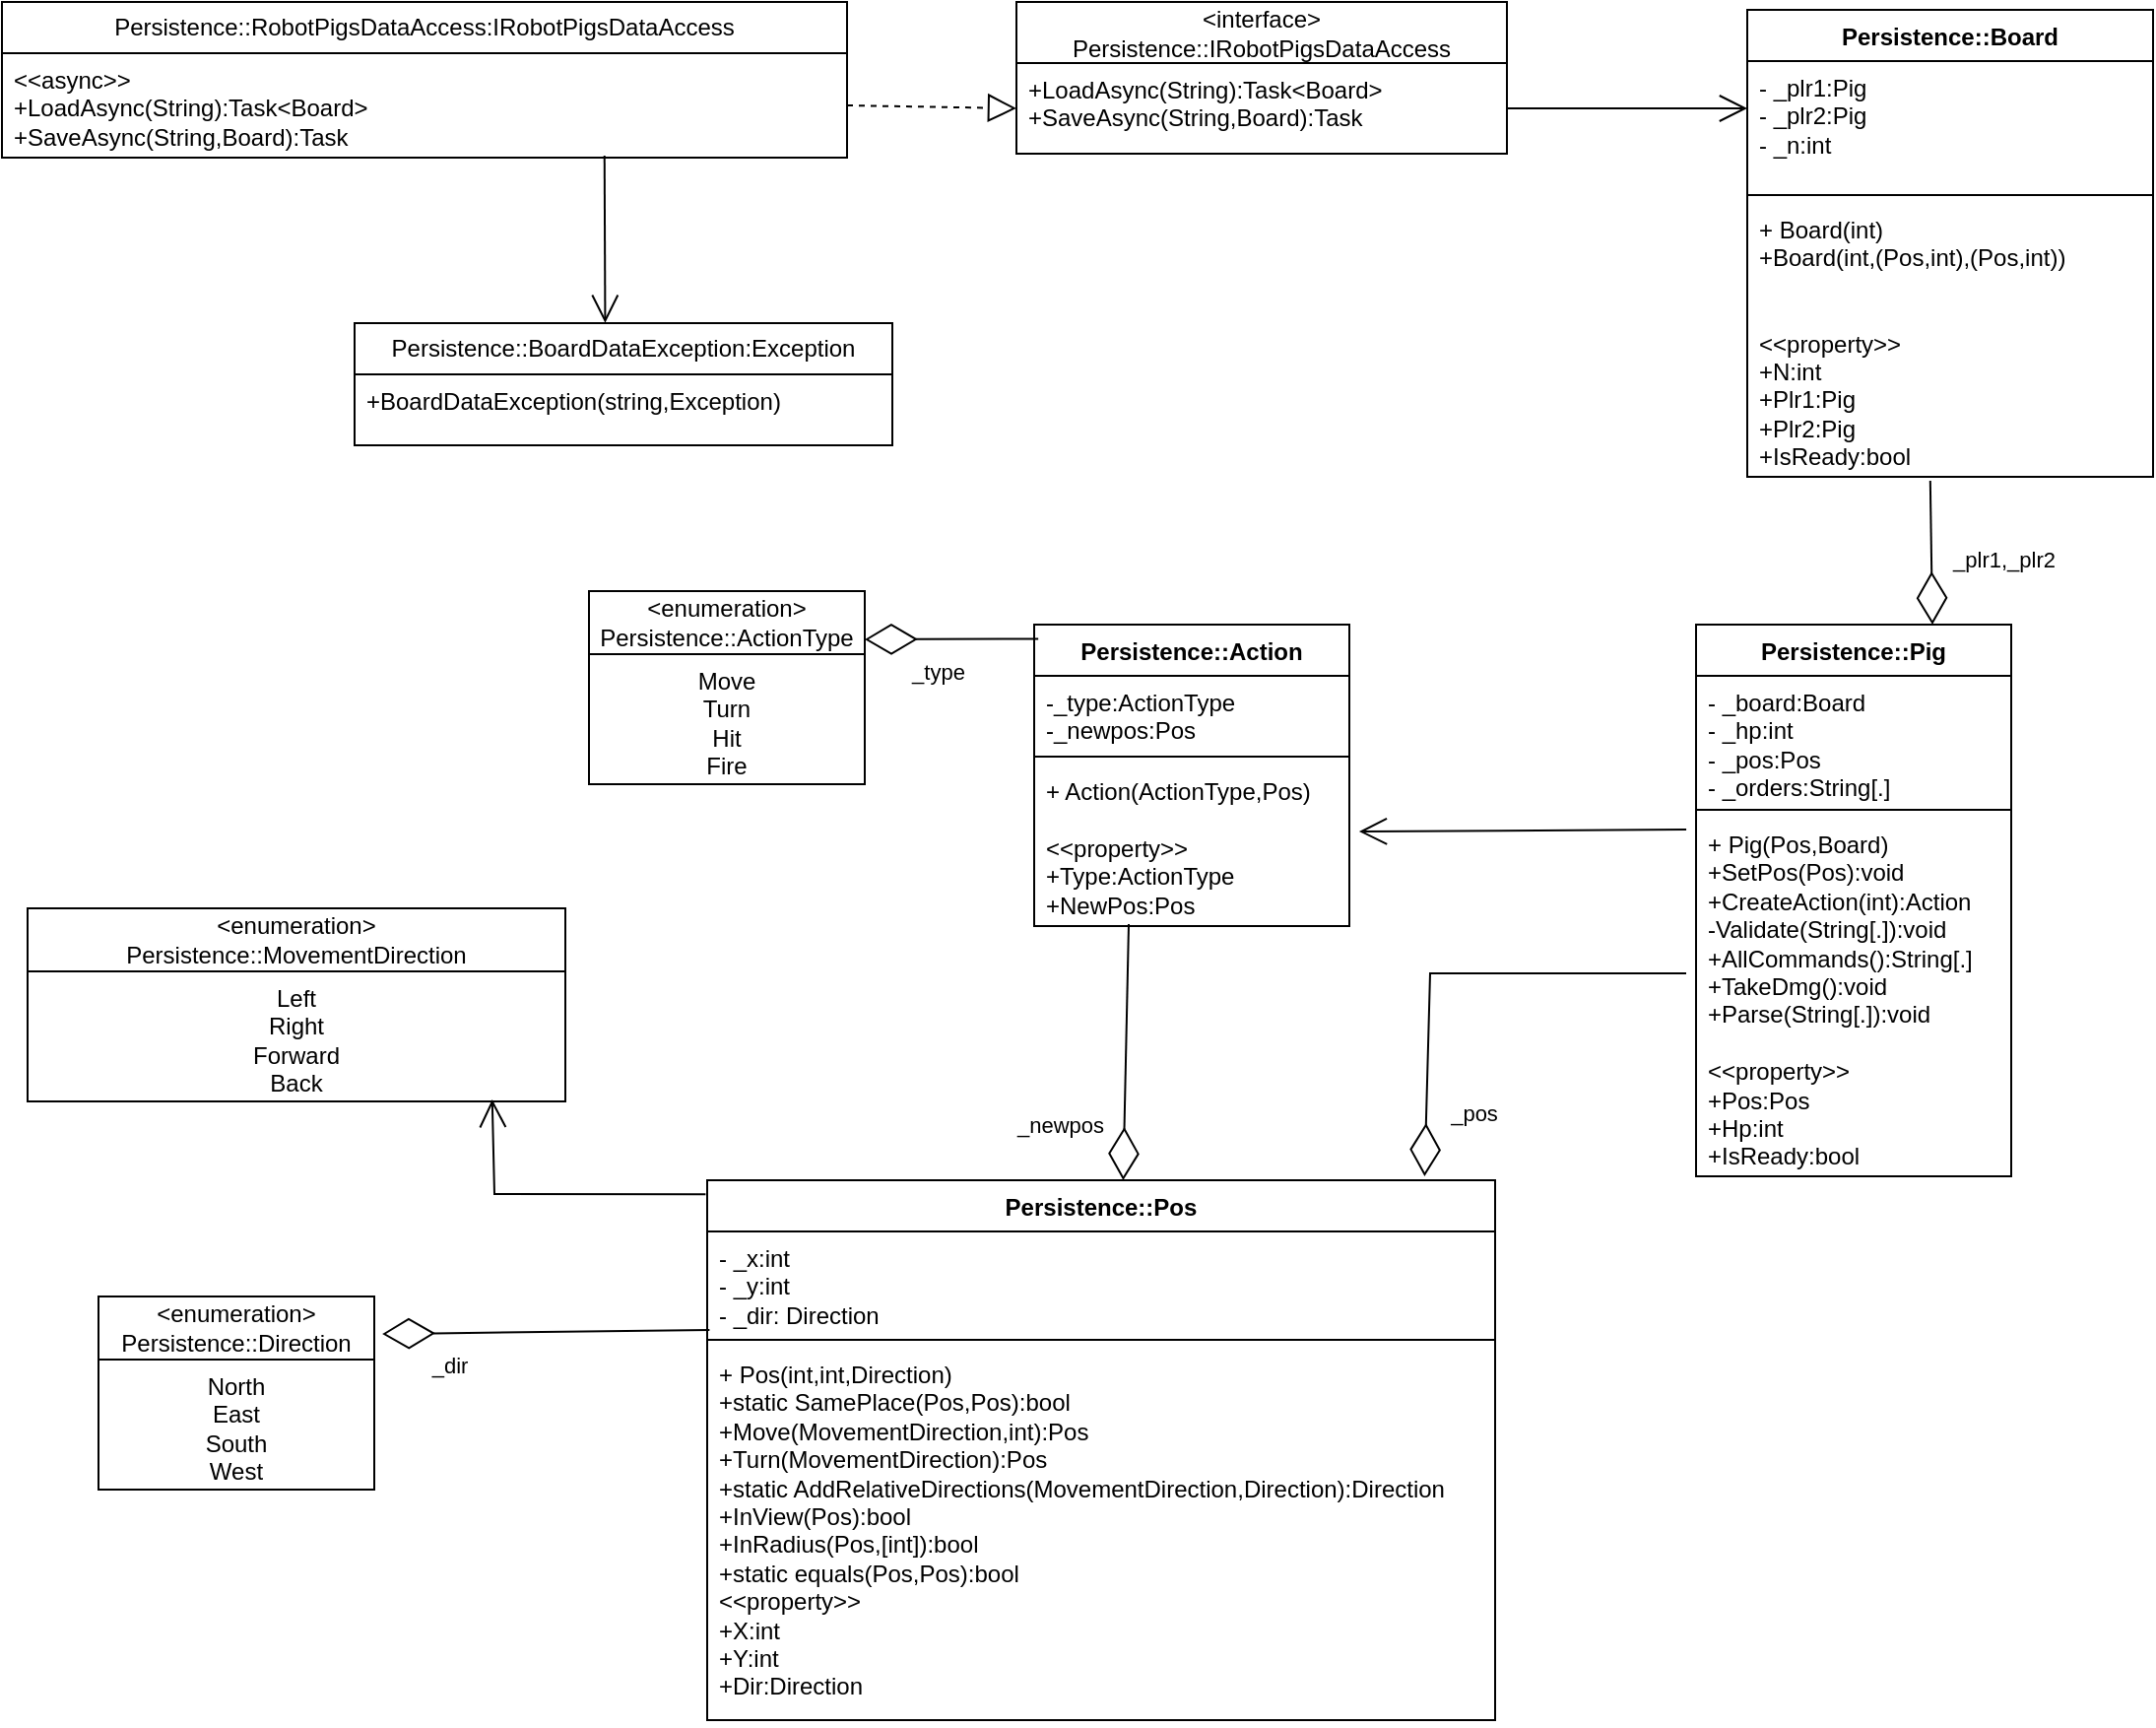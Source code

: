<mxfile version="22.1.3" type="device">
  <diagram id="C5RBs43oDa-KdzZeNtuy" name="Page-1">
    <mxGraphModel dx="1560" dy="1016" grid="0" gridSize="10" guides="1" tooltips="1" connect="1" arrows="1" fold="1" page="1" pageScale="1" pageWidth="827" pageHeight="1169" math="0" shadow="0">
      <root>
        <mxCell id="WIyWlLk6GJQsqaUBKTNV-0" />
        <mxCell id="WIyWlLk6GJQsqaUBKTNV-1" parent="WIyWlLk6GJQsqaUBKTNV-0" />
        <mxCell id="380VDxpQ8Sr3hK74BQXG-25" value="Persistence::Pig" style="swimlane;fontStyle=1;align=center;verticalAlign=top;childLayout=stackLayout;horizontal=1;startSize=26;horizontalStack=0;resizeParent=1;resizeParentMax=0;resizeLast=0;collapsible=1;marginBottom=0;whiteSpace=wrap;html=1;" parent="WIyWlLk6GJQsqaUBKTNV-1" vertex="1">
          <mxGeometry x="915" y="1054" width="160" height="280" as="geometry" />
        </mxCell>
        <mxCell id="380VDxpQ8Sr3hK74BQXG-26" value="&lt;div&gt;- _board:Board&lt;/div&gt;&lt;div&gt;- _hp:int&lt;/div&gt;&lt;div&gt;- _pos:Pos&lt;/div&gt;&lt;div&gt;- _orders:String[.]&lt;br&gt;&lt;/div&gt;&lt;div&gt;&lt;br&gt;&lt;/div&gt;" style="text;strokeColor=none;fillColor=none;align=left;verticalAlign=top;spacingLeft=4;spacingRight=4;overflow=hidden;rotatable=0;points=[[0,0.5],[1,0.5]];portConstraint=eastwest;whiteSpace=wrap;html=1;" parent="380VDxpQ8Sr3hK74BQXG-25" vertex="1">
          <mxGeometry y="26" width="160" height="64" as="geometry" />
        </mxCell>
        <mxCell id="380VDxpQ8Sr3hK74BQXG-27" value="" style="line;strokeWidth=1;fillColor=none;align=left;verticalAlign=middle;spacingTop=-1;spacingLeft=3;spacingRight=3;rotatable=0;labelPosition=right;points=[];portConstraint=eastwest;strokeColor=inherit;" parent="380VDxpQ8Sr3hK74BQXG-25" vertex="1">
          <mxGeometry y="90" width="160" height="8" as="geometry" />
        </mxCell>
        <mxCell id="380VDxpQ8Sr3hK74BQXG-28" value="&lt;div&gt;+ Pig(Pos,Board)&lt;/div&gt;&lt;div&gt;+SetPos(Pos):void&lt;/div&gt;&lt;div&gt;+CreateAction(int):Action&lt;/div&gt;&lt;div&gt;-Validate(String[.]):void&lt;/div&gt;&lt;div&gt;+AllCommands():String[.]&lt;/div&gt;&lt;div&gt;+TakeDmg():void&lt;/div&gt;&lt;div&gt;+Parse(String[.]):void&lt;/div&gt;&lt;div&gt;&lt;br&gt;&lt;/div&gt;&lt;div&gt;&amp;lt;&amp;lt;property&amp;gt;&amp;gt;&lt;/div&gt;&lt;div&gt;+Pos:Pos&lt;/div&gt;&lt;div&gt;+Hp:int&lt;/div&gt;&lt;div&gt;+IsReady:bool&lt;br&gt;&lt;/div&gt;" style="text;strokeColor=none;fillColor=none;align=left;verticalAlign=top;spacingLeft=4;spacingRight=4;overflow=hidden;rotatable=0;points=[[0,0.5],[1,0.5]];portConstraint=eastwest;whiteSpace=wrap;html=1;" parent="380VDxpQ8Sr3hK74BQXG-25" vertex="1">
          <mxGeometry y="98" width="160" height="182" as="geometry" />
        </mxCell>
        <mxCell id="380VDxpQ8Sr3hK74BQXG-29" value="Persistence::Action" style="swimlane;fontStyle=1;align=center;verticalAlign=top;childLayout=stackLayout;horizontal=1;startSize=26;horizontalStack=0;resizeParent=1;resizeParentMax=0;resizeLast=0;collapsible=1;marginBottom=0;whiteSpace=wrap;html=1;" parent="WIyWlLk6GJQsqaUBKTNV-1" vertex="1">
          <mxGeometry x="579" y="1054" width="160" height="153" as="geometry" />
        </mxCell>
        <mxCell id="380VDxpQ8Sr3hK74BQXG-124" value="&lt;div&gt;-_type:ActionType&lt;/div&gt;&lt;div&gt;-_newpos:Pos&lt;/div&gt;" style="text;strokeColor=none;fillColor=none;align=left;verticalAlign=top;spacingLeft=4;spacingRight=4;overflow=hidden;rotatable=0;points=[[0,0.5],[1,0.5]];portConstraint=eastwest;whiteSpace=wrap;html=1;" parent="380VDxpQ8Sr3hK74BQXG-29" vertex="1">
          <mxGeometry y="26" width="160" height="37" as="geometry" />
        </mxCell>
        <mxCell id="380VDxpQ8Sr3hK74BQXG-31" value="" style="line;strokeWidth=1;fillColor=none;align=left;verticalAlign=middle;spacingTop=-1;spacingLeft=3;spacingRight=3;rotatable=0;labelPosition=right;points=[];portConstraint=eastwest;strokeColor=inherit;" parent="380VDxpQ8Sr3hK74BQXG-29" vertex="1">
          <mxGeometry y="63" width="160" height="8" as="geometry" />
        </mxCell>
        <mxCell id="380VDxpQ8Sr3hK74BQXG-32" value="&lt;div&gt;+ Action(ActionType,Pos)&lt;/div&gt;&lt;div&gt;&lt;br&gt;&lt;/div&gt;&lt;div&gt;&amp;lt;&amp;lt;property&amp;gt;&amp;gt;&lt;/div&gt;&lt;div&gt;+Type:ActionType&lt;/div&gt;&lt;div&gt;+NewPos:Pos&lt;/div&gt;" style="text;strokeColor=none;fillColor=none;align=left;verticalAlign=top;spacingLeft=4;spacingRight=4;overflow=hidden;rotatable=0;points=[[0,0.5],[1,0.5]];portConstraint=eastwest;whiteSpace=wrap;html=1;" parent="380VDxpQ8Sr3hK74BQXG-29" vertex="1">
          <mxGeometry y="71" width="160" height="82" as="geometry" />
        </mxCell>
        <mxCell id="380VDxpQ8Sr3hK74BQXG-37" value="&lt;div&gt;&amp;lt;enumeration&amp;gt;&lt;/div&gt;&lt;div&gt;Persistence::ActionType&lt;br&gt;&lt;/div&gt;" style="swimlane;fontStyle=0;childLayout=stackLayout;horizontal=1;startSize=32;fillColor=none;horizontalStack=0;resizeParent=1;resizeParentMax=0;resizeLast=0;collapsible=1;marginBottom=0;whiteSpace=wrap;html=1;" parent="WIyWlLk6GJQsqaUBKTNV-1" vertex="1">
          <mxGeometry x="353" y="1037" width="140" height="98" as="geometry" />
        </mxCell>
        <mxCell id="380VDxpQ8Sr3hK74BQXG-38" value="&lt;div align=&quot;center&quot;&gt;Move&lt;/div&gt;&lt;div align=&quot;center&quot;&gt;Turn&lt;/div&gt;&lt;div align=&quot;center&quot;&gt;Hit&lt;/div&gt;&lt;div align=&quot;center&quot;&gt;Fire&lt;br&gt;&lt;/div&gt;" style="text;strokeColor=none;fillColor=none;align=center;verticalAlign=top;spacingLeft=4;spacingRight=4;overflow=hidden;rotatable=0;points=[[0,0.5],[1,0.5]];portConstraint=eastwest;whiteSpace=wrap;html=1;" parent="380VDxpQ8Sr3hK74BQXG-37" vertex="1">
          <mxGeometry y="32" width="140" height="66" as="geometry" />
        </mxCell>
        <mxCell id="380VDxpQ8Sr3hK74BQXG-42" value="" style="endArrow=open;endFill=1;endSize=12;html=1;rounded=0;exitX=-0.031;exitY=0.033;exitDx=0;exitDy=0;exitPerimeter=0;entryX=1.031;entryY=0.415;entryDx=0;entryDy=0;entryPerimeter=0;" parent="WIyWlLk6GJQsqaUBKTNV-1" source="380VDxpQ8Sr3hK74BQXG-28" target="380VDxpQ8Sr3hK74BQXG-32" edge="1">
          <mxGeometry width="160" relative="1" as="geometry">
            <mxPoint x="507" y="816" as="sourcePoint" />
            <mxPoint x="759" y="1064" as="targetPoint" />
          </mxGeometry>
        </mxCell>
        <mxCell id="380VDxpQ8Sr3hK74BQXG-44" value="Persistence::Pos" style="swimlane;fontStyle=1;align=center;verticalAlign=top;childLayout=stackLayout;horizontal=1;startSize=26;horizontalStack=0;resizeParent=1;resizeParentMax=0;resizeLast=0;collapsible=1;marginBottom=0;whiteSpace=wrap;html=1;" parent="WIyWlLk6GJQsqaUBKTNV-1" vertex="1">
          <mxGeometry x="413.0" y="1336" width="400" height="274" as="geometry" />
        </mxCell>
        <mxCell id="380VDxpQ8Sr3hK74BQXG-45" value="&lt;div&gt;- _x:int&lt;/div&gt;&lt;div&gt;- _y:int&lt;/div&gt;&lt;div&gt;- _dir: Direction&lt;br&gt;&lt;/div&gt;" style="text;strokeColor=none;fillColor=none;align=left;verticalAlign=top;spacingLeft=4;spacingRight=4;overflow=hidden;rotatable=0;points=[[0,0.5],[1,0.5]];portConstraint=eastwest;whiteSpace=wrap;html=1;" parent="380VDxpQ8Sr3hK74BQXG-44" vertex="1">
          <mxGeometry y="26" width="400" height="51" as="geometry" />
        </mxCell>
        <mxCell id="380VDxpQ8Sr3hK74BQXG-46" value="" style="line;strokeWidth=1;fillColor=none;align=left;verticalAlign=middle;spacingTop=-1;spacingLeft=3;spacingRight=3;rotatable=0;labelPosition=right;points=[];portConstraint=eastwest;strokeColor=inherit;" parent="380VDxpQ8Sr3hK74BQXG-44" vertex="1">
          <mxGeometry y="77" width="400" height="8" as="geometry" />
        </mxCell>
        <mxCell id="380VDxpQ8Sr3hK74BQXG-47" value="&lt;div&gt;+ Pos(int,int,Direction)&lt;/div&gt;&lt;div&gt;+static SamePlace(Pos,Pos):bool&lt;/div&gt;&lt;div&gt;+Move(MovementDirection,int):Pos&lt;/div&gt;&lt;div&gt;+Turn(MovementDirection):Pos&lt;/div&gt;&lt;div&gt;+static AddRelativeDirections(MovementDirection,Direction):Direction&lt;/div&gt;&lt;div&gt;+InView(Pos):bool&lt;/div&gt;&lt;div&gt;+InRadius(Pos,[int]):bool&lt;/div&gt;&lt;div&gt;+static equals(Pos,Pos):bool&lt;br&gt;&lt;/div&gt;&lt;div&gt;&amp;lt;&amp;lt;property&amp;gt;&amp;gt;&lt;/div&gt;&lt;div&gt;+X:int&lt;/div&gt;&lt;div&gt;+Y:int&lt;/div&gt;&lt;div&gt;+Dir:Direction&lt;br&gt;&lt;/div&gt;" style="text;strokeColor=none;fillColor=none;align=left;verticalAlign=top;spacingLeft=4;spacingRight=4;overflow=hidden;rotatable=0;points=[[0,0.5],[1,0.5]];portConstraint=eastwest;whiteSpace=wrap;html=1;" parent="380VDxpQ8Sr3hK74BQXG-44" vertex="1">
          <mxGeometry y="85" width="400" height="189" as="geometry" />
        </mxCell>
        <mxCell id="380VDxpQ8Sr3hK74BQXG-52" value="&lt;div&gt;&amp;lt;enumeration&amp;gt;&lt;/div&gt;&lt;div&gt;Persistence::MovementDirection&lt;br&gt;&lt;/div&gt;" style="swimlane;fontStyle=0;childLayout=stackLayout;horizontal=1;startSize=32;fillColor=none;horizontalStack=0;resizeParent=1;resizeParentMax=0;resizeLast=0;collapsible=1;marginBottom=0;whiteSpace=wrap;html=1;" parent="WIyWlLk6GJQsqaUBKTNV-1" vertex="1">
          <mxGeometry x="68" y="1198" width="273" height="98" as="geometry" />
        </mxCell>
        <mxCell id="380VDxpQ8Sr3hK74BQXG-53" value="&lt;div&gt;Left&lt;/div&gt;&lt;div&gt;Right&lt;/div&gt;&lt;div&gt;Forward&lt;/div&gt;&lt;div&gt;Back&lt;br&gt;&lt;/div&gt;" style="text;strokeColor=none;fillColor=none;align=center;verticalAlign=top;spacingLeft=4;spacingRight=4;overflow=hidden;rotatable=0;points=[[0,0.5],[1,0.5]];portConstraint=eastwest;whiteSpace=wrap;html=1;" parent="380VDxpQ8Sr3hK74BQXG-52" vertex="1">
          <mxGeometry y="32" width="273" height="66" as="geometry" />
        </mxCell>
        <mxCell id="380VDxpQ8Sr3hK74BQXG-54" value="&lt;div&gt;&amp;lt;enumeration&amp;gt;&lt;/div&gt;&lt;div&gt;Persistence::Direction&lt;br&gt;&lt;/div&gt;" style="swimlane;fontStyle=0;childLayout=stackLayout;horizontal=1;startSize=32;fillColor=none;horizontalStack=0;resizeParent=1;resizeParentMax=0;resizeLast=0;collapsible=1;marginBottom=0;whiteSpace=wrap;html=1;" parent="WIyWlLk6GJQsqaUBKTNV-1" vertex="1">
          <mxGeometry x="104" y="1395" width="140" height="98" as="geometry">
            <mxRectangle x="766" y="827" width="119" height="41" as="alternateBounds" />
          </mxGeometry>
        </mxCell>
        <mxCell id="380VDxpQ8Sr3hK74BQXG-55" value="&lt;div&gt;North&lt;/div&gt;&lt;div&gt;East&lt;/div&gt;&lt;div&gt;South&lt;/div&gt;&lt;div&gt;West&lt;br&gt;&lt;/div&gt;" style="text;strokeColor=none;fillColor=none;align=center;verticalAlign=top;spacingLeft=4;spacingRight=4;overflow=hidden;rotatable=0;points=[[0,0.5],[1,0.5]];portConstraint=eastwest;whiteSpace=wrap;html=1;" parent="380VDxpQ8Sr3hK74BQXG-54" vertex="1">
          <mxGeometry y="32" width="140" height="66" as="geometry" />
        </mxCell>
        <mxCell id="380VDxpQ8Sr3hK74BQXG-57" value="" style="endArrow=open;endFill=1;endSize=12;html=1;rounded=0;exitX=-0.002;exitY=0.026;exitDx=0;exitDy=0;exitPerimeter=0;entryX=0.864;entryY=0.985;entryDx=0;entryDy=0;entryPerimeter=0;" parent="WIyWlLk6GJQsqaUBKTNV-1" source="380VDxpQ8Sr3hK74BQXG-44" target="380VDxpQ8Sr3hK74BQXG-53" edge="1">
          <mxGeometry width="160" relative="1" as="geometry">
            <mxPoint x="1079.44" y="972" as="sourcePoint" />
            <mxPoint x="1121.44" y="1012" as="targetPoint" />
            <Array as="points">
              <mxPoint x="305" y="1343" />
            </Array>
          </mxGeometry>
        </mxCell>
        <mxCell id="380VDxpQ8Sr3hK74BQXG-64" value="" style="endArrow=diamondThin;endFill=0;endSize=24;html=1;rounded=0;entryX=1.029;entryY=0.194;entryDx=0;entryDy=0;entryPerimeter=0;exitX=0.003;exitY=0.98;exitDx=0;exitDy=0;exitPerimeter=0;" parent="WIyWlLk6GJQsqaUBKTNV-1" source="380VDxpQ8Sr3hK74BQXG-45" target="380VDxpQ8Sr3hK74BQXG-54" edge="1">
          <mxGeometry width="160" relative="1" as="geometry">
            <mxPoint x="1119" y="1181.002" as="sourcePoint" />
            <mxPoint x="1249.44" y="1187.162" as="targetPoint" />
          </mxGeometry>
        </mxCell>
        <mxCell id="380VDxpQ8Sr3hK74BQXG-65" value="&lt;div&gt;_dir&lt;/div&gt;" style="edgeLabel;html=1;align=center;verticalAlign=middle;resizable=0;points=[];" parent="380VDxpQ8Sr3hK74BQXG-64" vertex="1" connectable="0">
          <mxGeometry x="0.263" y="-2" relative="1" as="geometry">
            <mxPoint x="-27" y="18" as="offset" />
          </mxGeometry>
        </mxCell>
        <mxCell id="380VDxpQ8Sr3hK74BQXG-66" value="" style="endArrow=diamondThin;endFill=0;endSize=24;html=1;rounded=0;exitX=0;exitY=0.445;exitDx=0;exitDy=0;exitPerimeter=0;entryX=0.923;entryY=0;entryDx=0;entryDy=0;entryPerimeter=0;" parent="WIyWlLk6GJQsqaUBKTNV-1" edge="1">
          <mxGeometry width="160" relative="1" as="geometry">
            <mxPoint x="910" y="1230.99" as="sourcePoint" />
            <mxPoint x="777.2" y="1334" as="targetPoint" />
            <Array as="points">
              <mxPoint x="780" y="1231" />
            </Array>
          </mxGeometry>
        </mxCell>
        <mxCell id="380VDxpQ8Sr3hK74BQXG-68" value="&lt;div&gt;_pos&lt;/div&gt;" style="edgeLabel;html=1;align=center;verticalAlign=middle;resizable=0;points=[];" parent="380VDxpQ8Sr3hK74BQXG-66" vertex="1" connectable="0">
          <mxGeometry x="0.071" y="2" relative="1" as="geometry">
            <mxPoint x="17" y="69" as="offset" />
          </mxGeometry>
        </mxCell>
        <mxCell id="380VDxpQ8Sr3hK74BQXG-69" value="" style="endArrow=diamondThin;endFill=0;endSize=24;html=1;rounded=0;exitX=0.451;exitY=1.014;exitDx=0;exitDy=0;exitPerimeter=0;entryX=0.75;entryY=0;entryDx=0;entryDy=0;" parent="WIyWlLk6GJQsqaUBKTNV-1" source="380VDxpQ8Sr3hK74BQXG-63" target="380VDxpQ8Sr3hK74BQXG-25" edge="1">
          <mxGeometry width="160" relative="1" as="geometry">
            <mxPoint x="300" y="566" as="sourcePoint" />
            <mxPoint x="107" y="632" as="targetPoint" />
            <Array as="points" />
          </mxGeometry>
        </mxCell>
        <mxCell id="380VDxpQ8Sr3hK74BQXG-70" value="_plr1,_plr2" style="edgeLabel;html=1;align=center;verticalAlign=middle;resizable=0;points=[];" parent="380VDxpQ8Sr3hK74BQXG-69" vertex="1" connectable="0">
          <mxGeometry x="0.071" y="2" relative="1" as="geometry">
            <mxPoint x="34" y="1" as="offset" />
          </mxGeometry>
        </mxCell>
        <mxCell id="380VDxpQ8Sr3hK74BQXG-72" value="&lt;div&gt;&amp;lt;interface&amp;gt;&lt;/div&gt;&lt;div&gt;Persistence::IRobotPigsDataAccess&lt;/div&gt;" style="swimlane;fontStyle=0;childLayout=stackLayout;horizontal=1;startSize=31;fillColor=none;horizontalStack=0;resizeParent=1;resizeParentMax=0;resizeLast=0;collapsible=1;marginBottom=0;whiteSpace=wrap;html=1;" parent="WIyWlLk6GJQsqaUBKTNV-1" vertex="1">
          <mxGeometry x="570" y="738" width="249" height="77" as="geometry" />
        </mxCell>
        <mxCell id="380VDxpQ8Sr3hK74BQXG-73" value="&lt;div&gt;+LoadAsync(String):Task&amp;lt;Board&amp;gt;&lt;/div&gt;&lt;div&gt;+SaveAsync(String,Board):Task&lt;br&gt;&lt;/div&gt;" style="text;strokeColor=none;fillColor=none;align=left;verticalAlign=top;spacingLeft=4;spacingRight=4;overflow=hidden;rotatable=0;points=[[0,0.5],[1,0.5]];portConstraint=eastwest;whiteSpace=wrap;html=1;" parent="380VDxpQ8Sr3hK74BQXG-72" vertex="1">
          <mxGeometry y="31" width="249" height="46" as="geometry" />
        </mxCell>
        <mxCell id="380VDxpQ8Sr3hK74BQXG-80" value="Persistence::BoardDataException:Exception" style="swimlane;fontStyle=0;childLayout=stackLayout;horizontal=1;startSize=26;fillColor=none;horizontalStack=0;resizeParent=1;resizeParentMax=0;resizeLast=0;collapsible=1;marginBottom=0;whiteSpace=wrap;html=1;" parent="WIyWlLk6GJQsqaUBKTNV-1" vertex="1">
          <mxGeometry x="234" y="901" width="273" height="62" as="geometry" />
        </mxCell>
        <mxCell id="380VDxpQ8Sr3hK74BQXG-81" value="+BoardDataException(string,Exception)" style="text;strokeColor=none;fillColor=none;align=left;verticalAlign=top;spacingLeft=4;spacingRight=4;overflow=hidden;rotatable=0;points=[[0,0.5],[1,0.5]];portConstraint=eastwest;whiteSpace=wrap;html=1;" parent="380VDxpQ8Sr3hK74BQXG-80" vertex="1">
          <mxGeometry y="26" width="273" height="36" as="geometry" />
        </mxCell>
        <mxCell id="380VDxpQ8Sr3hK74BQXG-85" value="" style="endArrow=open;endFill=1;endSize=12;html=1;rounded=0;entryX=0.466;entryY=-0.002;entryDx=0;entryDy=0;entryPerimeter=0;exitX=0.713;exitY=0.981;exitDx=0;exitDy=0;exitPerimeter=0;" parent="WIyWlLk6GJQsqaUBKTNV-1" source="380VDxpQ8Sr3hK74BQXG-77" target="380VDxpQ8Sr3hK74BQXG-80" edge="1">
          <mxGeometry width="160" relative="1" as="geometry">
            <mxPoint x="1431" y="183" as="sourcePoint" />
            <mxPoint x="233" y="549" as="targetPoint" />
          </mxGeometry>
        </mxCell>
        <mxCell id="380VDxpQ8Sr3hK74BQXG-60" value="Persistence::Board" style="swimlane;fontStyle=1;align=center;verticalAlign=top;childLayout=stackLayout;horizontal=1;startSize=26;horizontalStack=0;resizeParent=1;resizeParentMax=0;resizeLast=0;collapsible=1;marginBottom=0;whiteSpace=wrap;html=1;" parent="WIyWlLk6GJQsqaUBKTNV-1" vertex="1">
          <mxGeometry x="941" y="742" width="206" height="237" as="geometry" />
        </mxCell>
        <mxCell id="380VDxpQ8Sr3hK74BQXG-61" value="&lt;div&gt;- _plr1:Pig&lt;/div&gt;&lt;div&gt;- _plr2:Pig&lt;/div&gt;&lt;div&gt;- _n:int&lt;/div&gt;&lt;div&gt;&lt;br&gt;&lt;/div&gt;" style="text;strokeColor=none;fillColor=none;align=left;verticalAlign=top;spacingLeft=4;spacingRight=4;overflow=hidden;rotatable=0;points=[[0,0.5],[1,0.5]];portConstraint=eastwest;whiteSpace=wrap;html=1;" parent="380VDxpQ8Sr3hK74BQXG-60" vertex="1">
          <mxGeometry y="26" width="206" height="64" as="geometry" />
        </mxCell>
        <mxCell id="380VDxpQ8Sr3hK74BQXG-62" value="" style="line;strokeWidth=1;fillColor=none;align=left;verticalAlign=middle;spacingTop=-1;spacingLeft=3;spacingRight=3;rotatable=0;labelPosition=right;points=[];portConstraint=eastwest;strokeColor=inherit;" parent="380VDxpQ8Sr3hK74BQXG-60" vertex="1">
          <mxGeometry y="90" width="206" height="8" as="geometry" />
        </mxCell>
        <mxCell id="380VDxpQ8Sr3hK74BQXG-63" value="&lt;div&gt;+ Board(int)&lt;/div&gt;&lt;div&gt;+Board(int,(Pos,int),(Pos,int))&lt;/div&gt;&lt;div&gt;&lt;br&gt;&lt;/div&gt;&lt;div&gt;&lt;br&gt;&lt;/div&gt;&lt;div&gt;&amp;lt;&amp;lt;property&amp;gt;&amp;gt;&lt;/div&gt;&lt;div&gt;+N:int&lt;/div&gt;&lt;div&gt;+Plr1:Pig&lt;br&gt;&lt;/div&gt;&lt;div&gt;+Plr2:Pig&lt;/div&gt;&lt;div&gt;+IsReady:bool&lt;br&gt;&lt;/div&gt;" style="text;strokeColor=none;fillColor=none;align=left;verticalAlign=top;spacingLeft=4;spacingRight=4;overflow=hidden;rotatable=0;points=[[0,0.5],[1,0.5]];portConstraint=eastwest;whiteSpace=wrap;html=1;" parent="380VDxpQ8Sr3hK74BQXG-60" vertex="1">
          <mxGeometry y="98" width="206" height="139" as="geometry" />
        </mxCell>
        <mxCell id="380VDxpQ8Sr3hK74BQXG-97" value="" style="endArrow=open;endFill=1;endSize=12;html=1;rounded=0;exitX=1;exitY=0.5;exitDx=0;exitDy=0;entryX=0;entryY=0.375;entryDx=0;entryDy=0;entryPerimeter=0;" parent="WIyWlLk6GJQsqaUBKTNV-1" source="380VDxpQ8Sr3hK74BQXG-73" target="380VDxpQ8Sr3hK74BQXG-61" edge="1">
          <mxGeometry width="160" relative="1" as="geometry">
            <mxPoint x="1076" y="578" as="sourcePoint" />
            <mxPoint x="1277" y="585" as="targetPoint" />
            <Array as="points" />
          </mxGeometry>
        </mxCell>
        <mxCell id="380VDxpQ8Sr3hK74BQXG-84" value="" style="endArrow=block;dashed=1;endFill=0;endSize=12;html=1;rounded=0;entryX=0;entryY=0.5;entryDx=0;entryDy=0;exitX=1;exitY=0.5;exitDx=0;exitDy=0;" parent="WIyWlLk6GJQsqaUBKTNV-1" source="380VDxpQ8Sr3hK74BQXG-77" target="380VDxpQ8Sr3hK74BQXG-73" edge="1">
          <mxGeometry width="160" relative="1" as="geometry">
            <mxPoint x="1594.731" y="424.735" as="sourcePoint" />
            <mxPoint x="1751.27" y="-39" as="targetPoint" />
          </mxGeometry>
        </mxCell>
        <mxCell id="380VDxpQ8Sr3hK74BQXG-76" value="Persistence::RobotPigsDataAccess:IRobotPigsDataAccess" style="swimlane;fontStyle=0;childLayout=stackLayout;horizontal=1;startSize=26;fillColor=none;horizontalStack=0;resizeParent=1;resizeParentMax=0;resizeLast=0;collapsible=1;marginBottom=0;whiteSpace=wrap;html=1;" parent="WIyWlLk6GJQsqaUBKTNV-1" vertex="1">
          <mxGeometry x="55" y="738" width="429" height="79" as="geometry" />
        </mxCell>
        <mxCell id="380VDxpQ8Sr3hK74BQXG-77" value="&lt;div&gt;&amp;lt;&amp;lt;async&amp;gt;&amp;gt;&lt;/div&gt;&lt;div&gt;&lt;div&gt;+LoadAsync(String):Task&amp;lt;Board&amp;gt;&lt;/div&gt;&lt;div&gt;+SaveAsync(String,Board):Task&lt;br&gt;&lt;/div&gt;&lt;/div&gt;" style="text;strokeColor=none;fillColor=none;align=left;verticalAlign=top;spacingLeft=4;spacingRight=4;overflow=hidden;rotatable=0;points=[[0,0.5],[1,0.5]];portConstraint=eastwest;whiteSpace=wrap;html=1;" parent="380VDxpQ8Sr3hK74BQXG-76" vertex="1">
          <mxGeometry y="26" width="429" height="53" as="geometry" />
        </mxCell>
        <mxCell id="380VDxpQ8Sr3hK74BQXG-125" value="" style="endArrow=diamondThin;endFill=0;endSize=24;html=1;rounded=0;exitX=0.013;exitY=0.047;exitDx=0;exitDy=0;exitPerimeter=0;entryX=1;entryY=0.25;entryDx=0;entryDy=0;" parent="WIyWlLk6GJQsqaUBKTNV-1" source="380VDxpQ8Sr3hK74BQXG-29" target="380VDxpQ8Sr3hK74BQXG-37" edge="1">
          <mxGeometry width="160" relative="1" as="geometry">
            <mxPoint x="614.8" y="982.0" as="sourcePoint" />
            <mxPoint x="482.0" y="1085.01" as="targetPoint" />
            <Array as="points" />
          </mxGeometry>
        </mxCell>
        <mxCell id="380VDxpQ8Sr3hK74BQXG-126" value="&lt;div&gt;_type&lt;/div&gt;" style="edgeLabel;html=1;align=center;verticalAlign=middle;resizable=0;points=[];" parent="380VDxpQ8Sr3hK74BQXG-125" vertex="1" connectable="0">
          <mxGeometry x="0.071" y="2" relative="1" as="geometry">
            <mxPoint x="-4" y="14" as="offset" />
          </mxGeometry>
        </mxCell>
        <mxCell id="380VDxpQ8Sr3hK74BQXG-127" value="" style="endArrow=diamondThin;endFill=0;endSize=24;html=1;rounded=0;exitX=0.3;exitY=0.988;exitDx=0;exitDy=0;exitPerimeter=0;entryX=0.528;entryY=0;entryDx=0;entryDy=0;entryPerimeter=0;" parent="WIyWlLk6GJQsqaUBKTNV-1" source="380VDxpQ8Sr3hK74BQXG-32" target="380VDxpQ8Sr3hK74BQXG-44" edge="1">
          <mxGeometry width="160" relative="1" as="geometry">
            <mxPoint x="727" y="1274" as="sourcePoint" />
            <mxPoint x="598" y="1296" as="targetPoint" />
            <Array as="points" />
          </mxGeometry>
        </mxCell>
        <mxCell id="380VDxpQ8Sr3hK74BQXG-128" value="_newpos" style="edgeLabel;html=1;align=center;verticalAlign=middle;resizable=0;points=[];" parent="380VDxpQ8Sr3hK74BQXG-127" vertex="1" connectable="0">
          <mxGeometry x="0.071" y="2" relative="1" as="geometry">
            <mxPoint x="-36" y="32" as="offset" />
          </mxGeometry>
        </mxCell>
      </root>
    </mxGraphModel>
  </diagram>
</mxfile>
